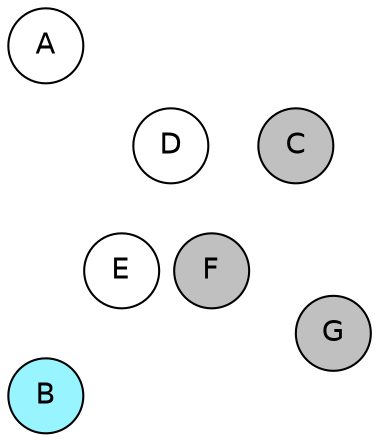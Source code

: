 
graph {

layout = circo;
mindist = .1

node [shape = circle, fontname = Helvetica, margin = 0, style = filled]
edge [style=invis]

subgraph 1 {
	E -- F -- F# -- G -- G# -- A -- A# -- B -- C -- C# -- D -- D# -- E
}

C [fillcolor = gray];
C# [fillcolor = gray];
D [fillcolor = white];
D# [fillcolor = gray];
E [fillcolor = white];
F [fillcolor = gray];
F# [fillcolor = gray];
G [fillcolor = gray];
G# [fillcolor = white];
A [fillcolor = white];
A# [fillcolor = white];
B [fillcolor = cadetblue1];
}
